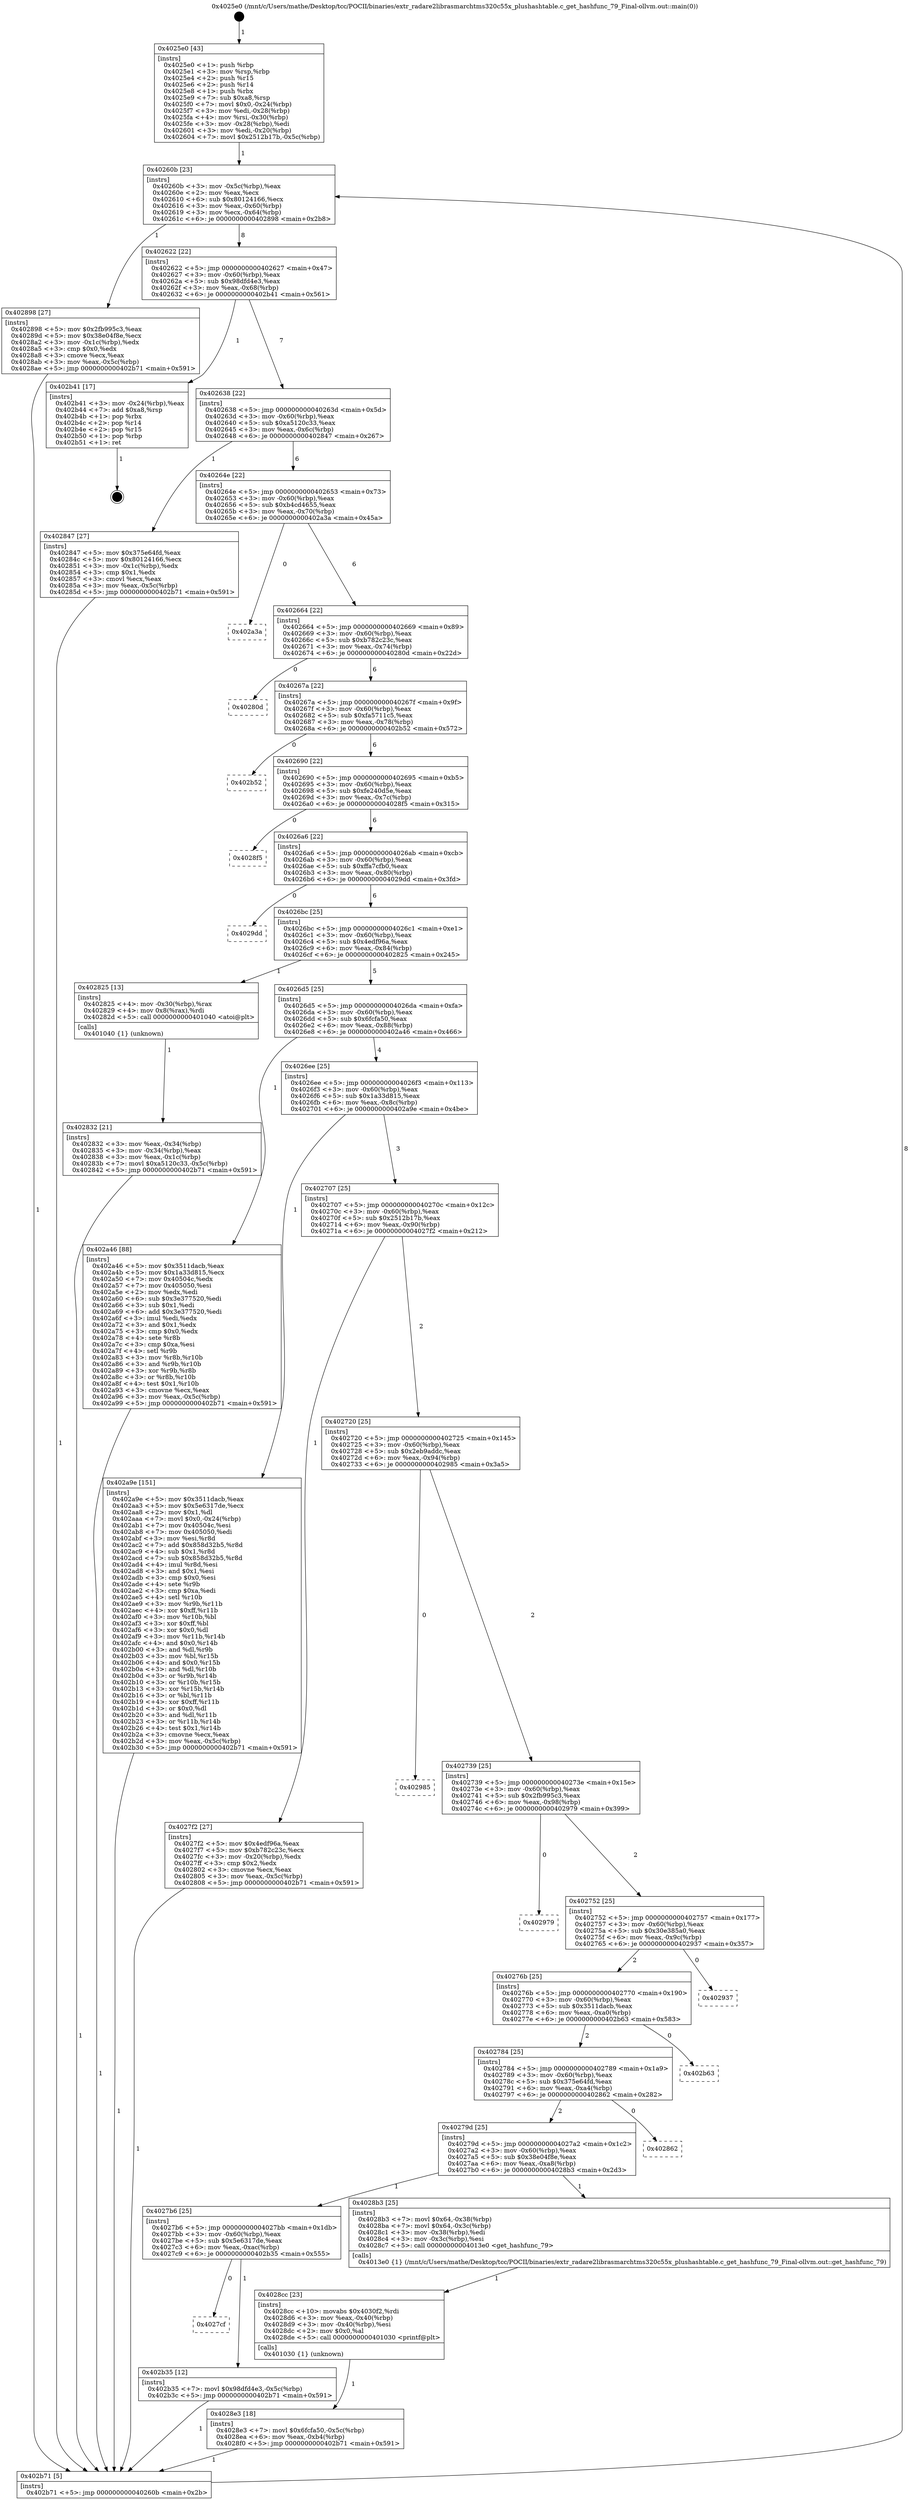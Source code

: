 digraph "0x4025e0" {
  label = "0x4025e0 (/mnt/c/Users/mathe/Desktop/tcc/POCII/binaries/extr_radare2librasmarchtms320c55x_plushashtable.c_get_hashfunc_79_Final-ollvm.out::main(0))"
  labelloc = "t"
  node[shape=record]

  Entry [label="",width=0.3,height=0.3,shape=circle,fillcolor=black,style=filled]
  "0x40260b" [label="{
     0x40260b [23]\l
     | [instrs]\l
     &nbsp;&nbsp;0x40260b \<+3\>: mov -0x5c(%rbp),%eax\l
     &nbsp;&nbsp;0x40260e \<+2\>: mov %eax,%ecx\l
     &nbsp;&nbsp;0x402610 \<+6\>: sub $0x80124166,%ecx\l
     &nbsp;&nbsp;0x402616 \<+3\>: mov %eax,-0x60(%rbp)\l
     &nbsp;&nbsp;0x402619 \<+3\>: mov %ecx,-0x64(%rbp)\l
     &nbsp;&nbsp;0x40261c \<+6\>: je 0000000000402898 \<main+0x2b8\>\l
  }"]
  "0x402898" [label="{
     0x402898 [27]\l
     | [instrs]\l
     &nbsp;&nbsp;0x402898 \<+5\>: mov $0x2fb995c3,%eax\l
     &nbsp;&nbsp;0x40289d \<+5\>: mov $0x38e04f8e,%ecx\l
     &nbsp;&nbsp;0x4028a2 \<+3\>: mov -0x1c(%rbp),%edx\l
     &nbsp;&nbsp;0x4028a5 \<+3\>: cmp $0x0,%edx\l
     &nbsp;&nbsp;0x4028a8 \<+3\>: cmove %ecx,%eax\l
     &nbsp;&nbsp;0x4028ab \<+3\>: mov %eax,-0x5c(%rbp)\l
     &nbsp;&nbsp;0x4028ae \<+5\>: jmp 0000000000402b71 \<main+0x591\>\l
  }"]
  "0x402622" [label="{
     0x402622 [22]\l
     | [instrs]\l
     &nbsp;&nbsp;0x402622 \<+5\>: jmp 0000000000402627 \<main+0x47\>\l
     &nbsp;&nbsp;0x402627 \<+3\>: mov -0x60(%rbp),%eax\l
     &nbsp;&nbsp;0x40262a \<+5\>: sub $0x98dfd4e3,%eax\l
     &nbsp;&nbsp;0x40262f \<+3\>: mov %eax,-0x68(%rbp)\l
     &nbsp;&nbsp;0x402632 \<+6\>: je 0000000000402b41 \<main+0x561\>\l
  }"]
  Exit [label="",width=0.3,height=0.3,shape=circle,fillcolor=black,style=filled,peripheries=2]
  "0x402b41" [label="{
     0x402b41 [17]\l
     | [instrs]\l
     &nbsp;&nbsp;0x402b41 \<+3\>: mov -0x24(%rbp),%eax\l
     &nbsp;&nbsp;0x402b44 \<+7\>: add $0xa8,%rsp\l
     &nbsp;&nbsp;0x402b4b \<+1\>: pop %rbx\l
     &nbsp;&nbsp;0x402b4c \<+2\>: pop %r14\l
     &nbsp;&nbsp;0x402b4e \<+2\>: pop %r15\l
     &nbsp;&nbsp;0x402b50 \<+1\>: pop %rbp\l
     &nbsp;&nbsp;0x402b51 \<+1\>: ret\l
  }"]
  "0x402638" [label="{
     0x402638 [22]\l
     | [instrs]\l
     &nbsp;&nbsp;0x402638 \<+5\>: jmp 000000000040263d \<main+0x5d\>\l
     &nbsp;&nbsp;0x40263d \<+3\>: mov -0x60(%rbp),%eax\l
     &nbsp;&nbsp;0x402640 \<+5\>: sub $0xa5120c33,%eax\l
     &nbsp;&nbsp;0x402645 \<+3\>: mov %eax,-0x6c(%rbp)\l
     &nbsp;&nbsp;0x402648 \<+6\>: je 0000000000402847 \<main+0x267\>\l
  }"]
  "0x4027cf" [label="{
     0x4027cf\l
  }", style=dashed]
  "0x402847" [label="{
     0x402847 [27]\l
     | [instrs]\l
     &nbsp;&nbsp;0x402847 \<+5\>: mov $0x375e64fd,%eax\l
     &nbsp;&nbsp;0x40284c \<+5\>: mov $0x80124166,%ecx\l
     &nbsp;&nbsp;0x402851 \<+3\>: mov -0x1c(%rbp),%edx\l
     &nbsp;&nbsp;0x402854 \<+3\>: cmp $0x1,%edx\l
     &nbsp;&nbsp;0x402857 \<+3\>: cmovl %ecx,%eax\l
     &nbsp;&nbsp;0x40285a \<+3\>: mov %eax,-0x5c(%rbp)\l
     &nbsp;&nbsp;0x40285d \<+5\>: jmp 0000000000402b71 \<main+0x591\>\l
  }"]
  "0x40264e" [label="{
     0x40264e [22]\l
     | [instrs]\l
     &nbsp;&nbsp;0x40264e \<+5\>: jmp 0000000000402653 \<main+0x73\>\l
     &nbsp;&nbsp;0x402653 \<+3\>: mov -0x60(%rbp),%eax\l
     &nbsp;&nbsp;0x402656 \<+5\>: sub $0xb4cd4655,%eax\l
     &nbsp;&nbsp;0x40265b \<+3\>: mov %eax,-0x70(%rbp)\l
     &nbsp;&nbsp;0x40265e \<+6\>: je 0000000000402a3a \<main+0x45a\>\l
  }"]
  "0x402b35" [label="{
     0x402b35 [12]\l
     | [instrs]\l
     &nbsp;&nbsp;0x402b35 \<+7\>: movl $0x98dfd4e3,-0x5c(%rbp)\l
     &nbsp;&nbsp;0x402b3c \<+5\>: jmp 0000000000402b71 \<main+0x591\>\l
  }"]
  "0x402a3a" [label="{
     0x402a3a\l
  }", style=dashed]
  "0x402664" [label="{
     0x402664 [22]\l
     | [instrs]\l
     &nbsp;&nbsp;0x402664 \<+5\>: jmp 0000000000402669 \<main+0x89\>\l
     &nbsp;&nbsp;0x402669 \<+3\>: mov -0x60(%rbp),%eax\l
     &nbsp;&nbsp;0x40266c \<+5\>: sub $0xb782c23c,%eax\l
     &nbsp;&nbsp;0x402671 \<+3\>: mov %eax,-0x74(%rbp)\l
     &nbsp;&nbsp;0x402674 \<+6\>: je 000000000040280d \<main+0x22d\>\l
  }"]
  "0x4028e3" [label="{
     0x4028e3 [18]\l
     | [instrs]\l
     &nbsp;&nbsp;0x4028e3 \<+7\>: movl $0x6fcfa50,-0x5c(%rbp)\l
     &nbsp;&nbsp;0x4028ea \<+6\>: mov %eax,-0xb4(%rbp)\l
     &nbsp;&nbsp;0x4028f0 \<+5\>: jmp 0000000000402b71 \<main+0x591\>\l
  }"]
  "0x40280d" [label="{
     0x40280d\l
  }", style=dashed]
  "0x40267a" [label="{
     0x40267a [22]\l
     | [instrs]\l
     &nbsp;&nbsp;0x40267a \<+5\>: jmp 000000000040267f \<main+0x9f\>\l
     &nbsp;&nbsp;0x40267f \<+3\>: mov -0x60(%rbp),%eax\l
     &nbsp;&nbsp;0x402682 \<+5\>: sub $0xfa5711c5,%eax\l
     &nbsp;&nbsp;0x402687 \<+3\>: mov %eax,-0x78(%rbp)\l
     &nbsp;&nbsp;0x40268a \<+6\>: je 0000000000402b52 \<main+0x572\>\l
  }"]
  "0x4028cc" [label="{
     0x4028cc [23]\l
     | [instrs]\l
     &nbsp;&nbsp;0x4028cc \<+10\>: movabs $0x4030f2,%rdi\l
     &nbsp;&nbsp;0x4028d6 \<+3\>: mov %eax,-0x40(%rbp)\l
     &nbsp;&nbsp;0x4028d9 \<+3\>: mov -0x40(%rbp),%esi\l
     &nbsp;&nbsp;0x4028dc \<+2\>: mov $0x0,%al\l
     &nbsp;&nbsp;0x4028de \<+5\>: call 0000000000401030 \<printf@plt\>\l
     | [calls]\l
     &nbsp;&nbsp;0x401030 \{1\} (unknown)\l
  }"]
  "0x402b52" [label="{
     0x402b52\l
  }", style=dashed]
  "0x402690" [label="{
     0x402690 [22]\l
     | [instrs]\l
     &nbsp;&nbsp;0x402690 \<+5\>: jmp 0000000000402695 \<main+0xb5\>\l
     &nbsp;&nbsp;0x402695 \<+3\>: mov -0x60(%rbp),%eax\l
     &nbsp;&nbsp;0x402698 \<+5\>: sub $0xfe240d5e,%eax\l
     &nbsp;&nbsp;0x40269d \<+3\>: mov %eax,-0x7c(%rbp)\l
     &nbsp;&nbsp;0x4026a0 \<+6\>: je 00000000004028f5 \<main+0x315\>\l
  }"]
  "0x4027b6" [label="{
     0x4027b6 [25]\l
     | [instrs]\l
     &nbsp;&nbsp;0x4027b6 \<+5\>: jmp 00000000004027bb \<main+0x1db\>\l
     &nbsp;&nbsp;0x4027bb \<+3\>: mov -0x60(%rbp),%eax\l
     &nbsp;&nbsp;0x4027be \<+5\>: sub $0x5e6317de,%eax\l
     &nbsp;&nbsp;0x4027c3 \<+6\>: mov %eax,-0xac(%rbp)\l
     &nbsp;&nbsp;0x4027c9 \<+6\>: je 0000000000402b35 \<main+0x555\>\l
  }"]
  "0x4028f5" [label="{
     0x4028f5\l
  }", style=dashed]
  "0x4026a6" [label="{
     0x4026a6 [22]\l
     | [instrs]\l
     &nbsp;&nbsp;0x4026a6 \<+5\>: jmp 00000000004026ab \<main+0xcb\>\l
     &nbsp;&nbsp;0x4026ab \<+3\>: mov -0x60(%rbp),%eax\l
     &nbsp;&nbsp;0x4026ae \<+5\>: sub $0xffa7cfb0,%eax\l
     &nbsp;&nbsp;0x4026b3 \<+3\>: mov %eax,-0x80(%rbp)\l
     &nbsp;&nbsp;0x4026b6 \<+6\>: je 00000000004029dd \<main+0x3fd\>\l
  }"]
  "0x4028b3" [label="{
     0x4028b3 [25]\l
     | [instrs]\l
     &nbsp;&nbsp;0x4028b3 \<+7\>: movl $0x64,-0x38(%rbp)\l
     &nbsp;&nbsp;0x4028ba \<+7\>: movl $0x64,-0x3c(%rbp)\l
     &nbsp;&nbsp;0x4028c1 \<+3\>: mov -0x38(%rbp),%edi\l
     &nbsp;&nbsp;0x4028c4 \<+3\>: mov -0x3c(%rbp),%esi\l
     &nbsp;&nbsp;0x4028c7 \<+5\>: call 00000000004013e0 \<get_hashfunc_79\>\l
     | [calls]\l
     &nbsp;&nbsp;0x4013e0 \{1\} (/mnt/c/Users/mathe/Desktop/tcc/POCII/binaries/extr_radare2librasmarchtms320c55x_plushashtable.c_get_hashfunc_79_Final-ollvm.out::get_hashfunc_79)\l
  }"]
  "0x4029dd" [label="{
     0x4029dd\l
  }", style=dashed]
  "0x4026bc" [label="{
     0x4026bc [25]\l
     | [instrs]\l
     &nbsp;&nbsp;0x4026bc \<+5\>: jmp 00000000004026c1 \<main+0xe1\>\l
     &nbsp;&nbsp;0x4026c1 \<+3\>: mov -0x60(%rbp),%eax\l
     &nbsp;&nbsp;0x4026c4 \<+5\>: sub $0x4edf96a,%eax\l
     &nbsp;&nbsp;0x4026c9 \<+6\>: mov %eax,-0x84(%rbp)\l
     &nbsp;&nbsp;0x4026cf \<+6\>: je 0000000000402825 \<main+0x245\>\l
  }"]
  "0x40279d" [label="{
     0x40279d [25]\l
     | [instrs]\l
     &nbsp;&nbsp;0x40279d \<+5\>: jmp 00000000004027a2 \<main+0x1c2\>\l
     &nbsp;&nbsp;0x4027a2 \<+3\>: mov -0x60(%rbp),%eax\l
     &nbsp;&nbsp;0x4027a5 \<+5\>: sub $0x38e04f8e,%eax\l
     &nbsp;&nbsp;0x4027aa \<+6\>: mov %eax,-0xa8(%rbp)\l
     &nbsp;&nbsp;0x4027b0 \<+6\>: je 00000000004028b3 \<main+0x2d3\>\l
  }"]
  "0x402825" [label="{
     0x402825 [13]\l
     | [instrs]\l
     &nbsp;&nbsp;0x402825 \<+4\>: mov -0x30(%rbp),%rax\l
     &nbsp;&nbsp;0x402829 \<+4\>: mov 0x8(%rax),%rdi\l
     &nbsp;&nbsp;0x40282d \<+5\>: call 0000000000401040 \<atoi@plt\>\l
     | [calls]\l
     &nbsp;&nbsp;0x401040 \{1\} (unknown)\l
  }"]
  "0x4026d5" [label="{
     0x4026d5 [25]\l
     | [instrs]\l
     &nbsp;&nbsp;0x4026d5 \<+5\>: jmp 00000000004026da \<main+0xfa\>\l
     &nbsp;&nbsp;0x4026da \<+3\>: mov -0x60(%rbp),%eax\l
     &nbsp;&nbsp;0x4026dd \<+5\>: sub $0x6fcfa50,%eax\l
     &nbsp;&nbsp;0x4026e2 \<+6\>: mov %eax,-0x88(%rbp)\l
     &nbsp;&nbsp;0x4026e8 \<+6\>: je 0000000000402a46 \<main+0x466\>\l
  }"]
  "0x402862" [label="{
     0x402862\l
  }", style=dashed]
  "0x402a46" [label="{
     0x402a46 [88]\l
     | [instrs]\l
     &nbsp;&nbsp;0x402a46 \<+5\>: mov $0x3511dacb,%eax\l
     &nbsp;&nbsp;0x402a4b \<+5\>: mov $0x1a33d815,%ecx\l
     &nbsp;&nbsp;0x402a50 \<+7\>: mov 0x40504c,%edx\l
     &nbsp;&nbsp;0x402a57 \<+7\>: mov 0x405050,%esi\l
     &nbsp;&nbsp;0x402a5e \<+2\>: mov %edx,%edi\l
     &nbsp;&nbsp;0x402a60 \<+6\>: sub $0x3e377520,%edi\l
     &nbsp;&nbsp;0x402a66 \<+3\>: sub $0x1,%edi\l
     &nbsp;&nbsp;0x402a69 \<+6\>: add $0x3e377520,%edi\l
     &nbsp;&nbsp;0x402a6f \<+3\>: imul %edi,%edx\l
     &nbsp;&nbsp;0x402a72 \<+3\>: and $0x1,%edx\l
     &nbsp;&nbsp;0x402a75 \<+3\>: cmp $0x0,%edx\l
     &nbsp;&nbsp;0x402a78 \<+4\>: sete %r8b\l
     &nbsp;&nbsp;0x402a7c \<+3\>: cmp $0xa,%esi\l
     &nbsp;&nbsp;0x402a7f \<+4\>: setl %r9b\l
     &nbsp;&nbsp;0x402a83 \<+3\>: mov %r8b,%r10b\l
     &nbsp;&nbsp;0x402a86 \<+3\>: and %r9b,%r10b\l
     &nbsp;&nbsp;0x402a89 \<+3\>: xor %r9b,%r8b\l
     &nbsp;&nbsp;0x402a8c \<+3\>: or %r8b,%r10b\l
     &nbsp;&nbsp;0x402a8f \<+4\>: test $0x1,%r10b\l
     &nbsp;&nbsp;0x402a93 \<+3\>: cmovne %ecx,%eax\l
     &nbsp;&nbsp;0x402a96 \<+3\>: mov %eax,-0x5c(%rbp)\l
     &nbsp;&nbsp;0x402a99 \<+5\>: jmp 0000000000402b71 \<main+0x591\>\l
  }"]
  "0x4026ee" [label="{
     0x4026ee [25]\l
     | [instrs]\l
     &nbsp;&nbsp;0x4026ee \<+5\>: jmp 00000000004026f3 \<main+0x113\>\l
     &nbsp;&nbsp;0x4026f3 \<+3\>: mov -0x60(%rbp),%eax\l
     &nbsp;&nbsp;0x4026f6 \<+5\>: sub $0x1a33d815,%eax\l
     &nbsp;&nbsp;0x4026fb \<+6\>: mov %eax,-0x8c(%rbp)\l
     &nbsp;&nbsp;0x402701 \<+6\>: je 0000000000402a9e \<main+0x4be\>\l
  }"]
  "0x402784" [label="{
     0x402784 [25]\l
     | [instrs]\l
     &nbsp;&nbsp;0x402784 \<+5\>: jmp 0000000000402789 \<main+0x1a9\>\l
     &nbsp;&nbsp;0x402789 \<+3\>: mov -0x60(%rbp),%eax\l
     &nbsp;&nbsp;0x40278c \<+5\>: sub $0x375e64fd,%eax\l
     &nbsp;&nbsp;0x402791 \<+6\>: mov %eax,-0xa4(%rbp)\l
     &nbsp;&nbsp;0x402797 \<+6\>: je 0000000000402862 \<main+0x282\>\l
  }"]
  "0x402a9e" [label="{
     0x402a9e [151]\l
     | [instrs]\l
     &nbsp;&nbsp;0x402a9e \<+5\>: mov $0x3511dacb,%eax\l
     &nbsp;&nbsp;0x402aa3 \<+5\>: mov $0x5e6317de,%ecx\l
     &nbsp;&nbsp;0x402aa8 \<+2\>: mov $0x1,%dl\l
     &nbsp;&nbsp;0x402aaa \<+7\>: movl $0x0,-0x24(%rbp)\l
     &nbsp;&nbsp;0x402ab1 \<+7\>: mov 0x40504c,%esi\l
     &nbsp;&nbsp;0x402ab8 \<+7\>: mov 0x405050,%edi\l
     &nbsp;&nbsp;0x402abf \<+3\>: mov %esi,%r8d\l
     &nbsp;&nbsp;0x402ac2 \<+7\>: add $0x858d32b5,%r8d\l
     &nbsp;&nbsp;0x402ac9 \<+4\>: sub $0x1,%r8d\l
     &nbsp;&nbsp;0x402acd \<+7\>: sub $0x858d32b5,%r8d\l
     &nbsp;&nbsp;0x402ad4 \<+4\>: imul %r8d,%esi\l
     &nbsp;&nbsp;0x402ad8 \<+3\>: and $0x1,%esi\l
     &nbsp;&nbsp;0x402adb \<+3\>: cmp $0x0,%esi\l
     &nbsp;&nbsp;0x402ade \<+4\>: sete %r9b\l
     &nbsp;&nbsp;0x402ae2 \<+3\>: cmp $0xa,%edi\l
     &nbsp;&nbsp;0x402ae5 \<+4\>: setl %r10b\l
     &nbsp;&nbsp;0x402ae9 \<+3\>: mov %r9b,%r11b\l
     &nbsp;&nbsp;0x402aec \<+4\>: xor $0xff,%r11b\l
     &nbsp;&nbsp;0x402af0 \<+3\>: mov %r10b,%bl\l
     &nbsp;&nbsp;0x402af3 \<+3\>: xor $0xff,%bl\l
     &nbsp;&nbsp;0x402af6 \<+3\>: xor $0x0,%dl\l
     &nbsp;&nbsp;0x402af9 \<+3\>: mov %r11b,%r14b\l
     &nbsp;&nbsp;0x402afc \<+4\>: and $0x0,%r14b\l
     &nbsp;&nbsp;0x402b00 \<+3\>: and %dl,%r9b\l
     &nbsp;&nbsp;0x402b03 \<+3\>: mov %bl,%r15b\l
     &nbsp;&nbsp;0x402b06 \<+4\>: and $0x0,%r15b\l
     &nbsp;&nbsp;0x402b0a \<+3\>: and %dl,%r10b\l
     &nbsp;&nbsp;0x402b0d \<+3\>: or %r9b,%r14b\l
     &nbsp;&nbsp;0x402b10 \<+3\>: or %r10b,%r15b\l
     &nbsp;&nbsp;0x402b13 \<+3\>: xor %r15b,%r14b\l
     &nbsp;&nbsp;0x402b16 \<+3\>: or %bl,%r11b\l
     &nbsp;&nbsp;0x402b19 \<+4\>: xor $0xff,%r11b\l
     &nbsp;&nbsp;0x402b1d \<+3\>: or $0x0,%dl\l
     &nbsp;&nbsp;0x402b20 \<+3\>: and %dl,%r11b\l
     &nbsp;&nbsp;0x402b23 \<+3\>: or %r11b,%r14b\l
     &nbsp;&nbsp;0x402b26 \<+4\>: test $0x1,%r14b\l
     &nbsp;&nbsp;0x402b2a \<+3\>: cmovne %ecx,%eax\l
     &nbsp;&nbsp;0x402b2d \<+3\>: mov %eax,-0x5c(%rbp)\l
     &nbsp;&nbsp;0x402b30 \<+5\>: jmp 0000000000402b71 \<main+0x591\>\l
  }"]
  "0x402707" [label="{
     0x402707 [25]\l
     | [instrs]\l
     &nbsp;&nbsp;0x402707 \<+5\>: jmp 000000000040270c \<main+0x12c\>\l
     &nbsp;&nbsp;0x40270c \<+3\>: mov -0x60(%rbp),%eax\l
     &nbsp;&nbsp;0x40270f \<+5\>: sub $0x2512b17b,%eax\l
     &nbsp;&nbsp;0x402714 \<+6\>: mov %eax,-0x90(%rbp)\l
     &nbsp;&nbsp;0x40271a \<+6\>: je 00000000004027f2 \<main+0x212\>\l
  }"]
  "0x402b63" [label="{
     0x402b63\l
  }", style=dashed]
  "0x4027f2" [label="{
     0x4027f2 [27]\l
     | [instrs]\l
     &nbsp;&nbsp;0x4027f2 \<+5\>: mov $0x4edf96a,%eax\l
     &nbsp;&nbsp;0x4027f7 \<+5\>: mov $0xb782c23c,%ecx\l
     &nbsp;&nbsp;0x4027fc \<+3\>: mov -0x20(%rbp),%edx\l
     &nbsp;&nbsp;0x4027ff \<+3\>: cmp $0x2,%edx\l
     &nbsp;&nbsp;0x402802 \<+3\>: cmovne %ecx,%eax\l
     &nbsp;&nbsp;0x402805 \<+3\>: mov %eax,-0x5c(%rbp)\l
     &nbsp;&nbsp;0x402808 \<+5\>: jmp 0000000000402b71 \<main+0x591\>\l
  }"]
  "0x402720" [label="{
     0x402720 [25]\l
     | [instrs]\l
     &nbsp;&nbsp;0x402720 \<+5\>: jmp 0000000000402725 \<main+0x145\>\l
     &nbsp;&nbsp;0x402725 \<+3\>: mov -0x60(%rbp),%eax\l
     &nbsp;&nbsp;0x402728 \<+5\>: sub $0x2eb9addc,%eax\l
     &nbsp;&nbsp;0x40272d \<+6\>: mov %eax,-0x94(%rbp)\l
     &nbsp;&nbsp;0x402733 \<+6\>: je 0000000000402985 \<main+0x3a5\>\l
  }"]
  "0x402b71" [label="{
     0x402b71 [5]\l
     | [instrs]\l
     &nbsp;&nbsp;0x402b71 \<+5\>: jmp 000000000040260b \<main+0x2b\>\l
  }"]
  "0x4025e0" [label="{
     0x4025e0 [43]\l
     | [instrs]\l
     &nbsp;&nbsp;0x4025e0 \<+1\>: push %rbp\l
     &nbsp;&nbsp;0x4025e1 \<+3\>: mov %rsp,%rbp\l
     &nbsp;&nbsp;0x4025e4 \<+2\>: push %r15\l
     &nbsp;&nbsp;0x4025e6 \<+2\>: push %r14\l
     &nbsp;&nbsp;0x4025e8 \<+1\>: push %rbx\l
     &nbsp;&nbsp;0x4025e9 \<+7\>: sub $0xa8,%rsp\l
     &nbsp;&nbsp;0x4025f0 \<+7\>: movl $0x0,-0x24(%rbp)\l
     &nbsp;&nbsp;0x4025f7 \<+3\>: mov %edi,-0x28(%rbp)\l
     &nbsp;&nbsp;0x4025fa \<+4\>: mov %rsi,-0x30(%rbp)\l
     &nbsp;&nbsp;0x4025fe \<+3\>: mov -0x28(%rbp),%edi\l
     &nbsp;&nbsp;0x402601 \<+3\>: mov %edi,-0x20(%rbp)\l
     &nbsp;&nbsp;0x402604 \<+7\>: movl $0x2512b17b,-0x5c(%rbp)\l
  }"]
  "0x402832" [label="{
     0x402832 [21]\l
     | [instrs]\l
     &nbsp;&nbsp;0x402832 \<+3\>: mov %eax,-0x34(%rbp)\l
     &nbsp;&nbsp;0x402835 \<+3\>: mov -0x34(%rbp),%eax\l
     &nbsp;&nbsp;0x402838 \<+3\>: mov %eax,-0x1c(%rbp)\l
     &nbsp;&nbsp;0x40283b \<+7\>: movl $0xa5120c33,-0x5c(%rbp)\l
     &nbsp;&nbsp;0x402842 \<+5\>: jmp 0000000000402b71 \<main+0x591\>\l
  }"]
  "0x40276b" [label="{
     0x40276b [25]\l
     | [instrs]\l
     &nbsp;&nbsp;0x40276b \<+5\>: jmp 0000000000402770 \<main+0x190\>\l
     &nbsp;&nbsp;0x402770 \<+3\>: mov -0x60(%rbp),%eax\l
     &nbsp;&nbsp;0x402773 \<+5\>: sub $0x3511dacb,%eax\l
     &nbsp;&nbsp;0x402778 \<+6\>: mov %eax,-0xa0(%rbp)\l
     &nbsp;&nbsp;0x40277e \<+6\>: je 0000000000402b63 \<main+0x583\>\l
  }"]
  "0x402985" [label="{
     0x402985\l
  }", style=dashed]
  "0x402739" [label="{
     0x402739 [25]\l
     | [instrs]\l
     &nbsp;&nbsp;0x402739 \<+5\>: jmp 000000000040273e \<main+0x15e\>\l
     &nbsp;&nbsp;0x40273e \<+3\>: mov -0x60(%rbp),%eax\l
     &nbsp;&nbsp;0x402741 \<+5\>: sub $0x2fb995c3,%eax\l
     &nbsp;&nbsp;0x402746 \<+6\>: mov %eax,-0x98(%rbp)\l
     &nbsp;&nbsp;0x40274c \<+6\>: je 0000000000402979 \<main+0x399\>\l
  }"]
  "0x402937" [label="{
     0x402937\l
  }", style=dashed]
  "0x402979" [label="{
     0x402979\l
  }", style=dashed]
  "0x402752" [label="{
     0x402752 [25]\l
     | [instrs]\l
     &nbsp;&nbsp;0x402752 \<+5\>: jmp 0000000000402757 \<main+0x177\>\l
     &nbsp;&nbsp;0x402757 \<+3\>: mov -0x60(%rbp),%eax\l
     &nbsp;&nbsp;0x40275a \<+5\>: sub $0x30e385a0,%eax\l
     &nbsp;&nbsp;0x40275f \<+6\>: mov %eax,-0x9c(%rbp)\l
     &nbsp;&nbsp;0x402765 \<+6\>: je 0000000000402937 \<main+0x357\>\l
  }"]
  Entry -> "0x4025e0" [label=" 1"]
  "0x40260b" -> "0x402898" [label=" 1"]
  "0x40260b" -> "0x402622" [label=" 8"]
  "0x402b41" -> Exit [label=" 1"]
  "0x402622" -> "0x402b41" [label=" 1"]
  "0x402622" -> "0x402638" [label=" 7"]
  "0x402b35" -> "0x402b71" [label=" 1"]
  "0x402638" -> "0x402847" [label=" 1"]
  "0x402638" -> "0x40264e" [label=" 6"]
  "0x4027b6" -> "0x4027cf" [label=" 0"]
  "0x40264e" -> "0x402a3a" [label=" 0"]
  "0x40264e" -> "0x402664" [label=" 6"]
  "0x4027b6" -> "0x402b35" [label=" 1"]
  "0x402664" -> "0x40280d" [label=" 0"]
  "0x402664" -> "0x40267a" [label=" 6"]
  "0x402a9e" -> "0x402b71" [label=" 1"]
  "0x40267a" -> "0x402b52" [label=" 0"]
  "0x40267a" -> "0x402690" [label=" 6"]
  "0x402a46" -> "0x402b71" [label=" 1"]
  "0x402690" -> "0x4028f5" [label=" 0"]
  "0x402690" -> "0x4026a6" [label=" 6"]
  "0x4028e3" -> "0x402b71" [label=" 1"]
  "0x4026a6" -> "0x4029dd" [label=" 0"]
  "0x4026a6" -> "0x4026bc" [label=" 6"]
  "0x4028cc" -> "0x4028e3" [label=" 1"]
  "0x4026bc" -> "0x402825" [label=" 1"]
  "0x4026bc" -> "0x4026d5" [label=" 5"]
  "0x40279d" -> "0x4027b6" [label=" 1"]
  "0x4026d5" -> "0x402a46" [label=" 1"]
  "0x4026d5" -> "0x4026ee" [label=" 4"]
  "0x40279d" -> "0x4028b3" [label=" 1"]
  "0x4026ee" -> "0x402a9e" [label=" 1"]
  "0x4026ee" -> "0x402707" [label=" 3"]
  "0x402784" -> "0x40279d" [label=" 2"]
  "0x402707" -> "0x4027f2" [label=" 1"]
  "0x402707" -> "0x402720" [label=" 2"]
  "0x4027f2" -> "0x402b71" [label=" 1"]
  "0x4025e0" -> "0x40260b" [label=" 1"]
  "0x402b71" -> "0x40260b" [label=" 8"]
  "0x402825" -> "0x402832" [label=" 1"]
  "0x402832" -> "0x402b71" [label=" 1"]
  "0x402847" -> "0x402b71" [label=" 1"]
  "0x402898" -> "0x402b71" [label=" 1"]
  "0x402784" -> "0x402862" [label=" 0"]
  "0x402720" -> "0x402985" [label=" 0"]
  "0x402720" -> "0x402739" [label=" 2"]
  "0x40276b" -> "0x402784" [label=" 2"]
  "0x402739" -> "0x402979" [label=" 0"]
  "0x402739" -> "0x402752" [label=" 2"]
  "0x40276b" -> "0x402b63" [label=" 0"]
  "0x402752" -> "0x402937" [label=" 0"]
  "0x402752" -> "0x40276b" [label=" 2"]
  "0x4028b3" -> "0x4028cc" [label=" 1"]
}
